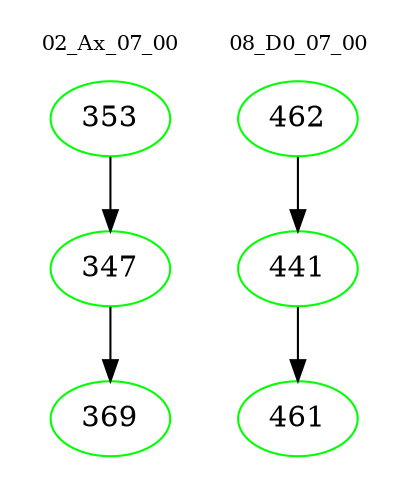 digraph{
subgraph cluster_0 {
color = white
label = "02_Ax_07_00";
fontsize=10;
T0_353 [label="353", color="green"]
T0_353 -> T0_347 [color="black"]
T0_347 [label="347", color="green"]
T0_347 -> T0_369 [color="black"]
T0_369 [label="369", color="green"]
}
subgraph cluster_1 {
color = white
label = "08_D0_07_00";
fontsize=10;
T1_462 [label="462", color="green"]
T1_462 -> T1_441 [color="black"]
T1_441 [label="441", color="green"]
T1_441 -> T1_461 [color="black"]
T1_461 [label="461", color="green"]
}
}
